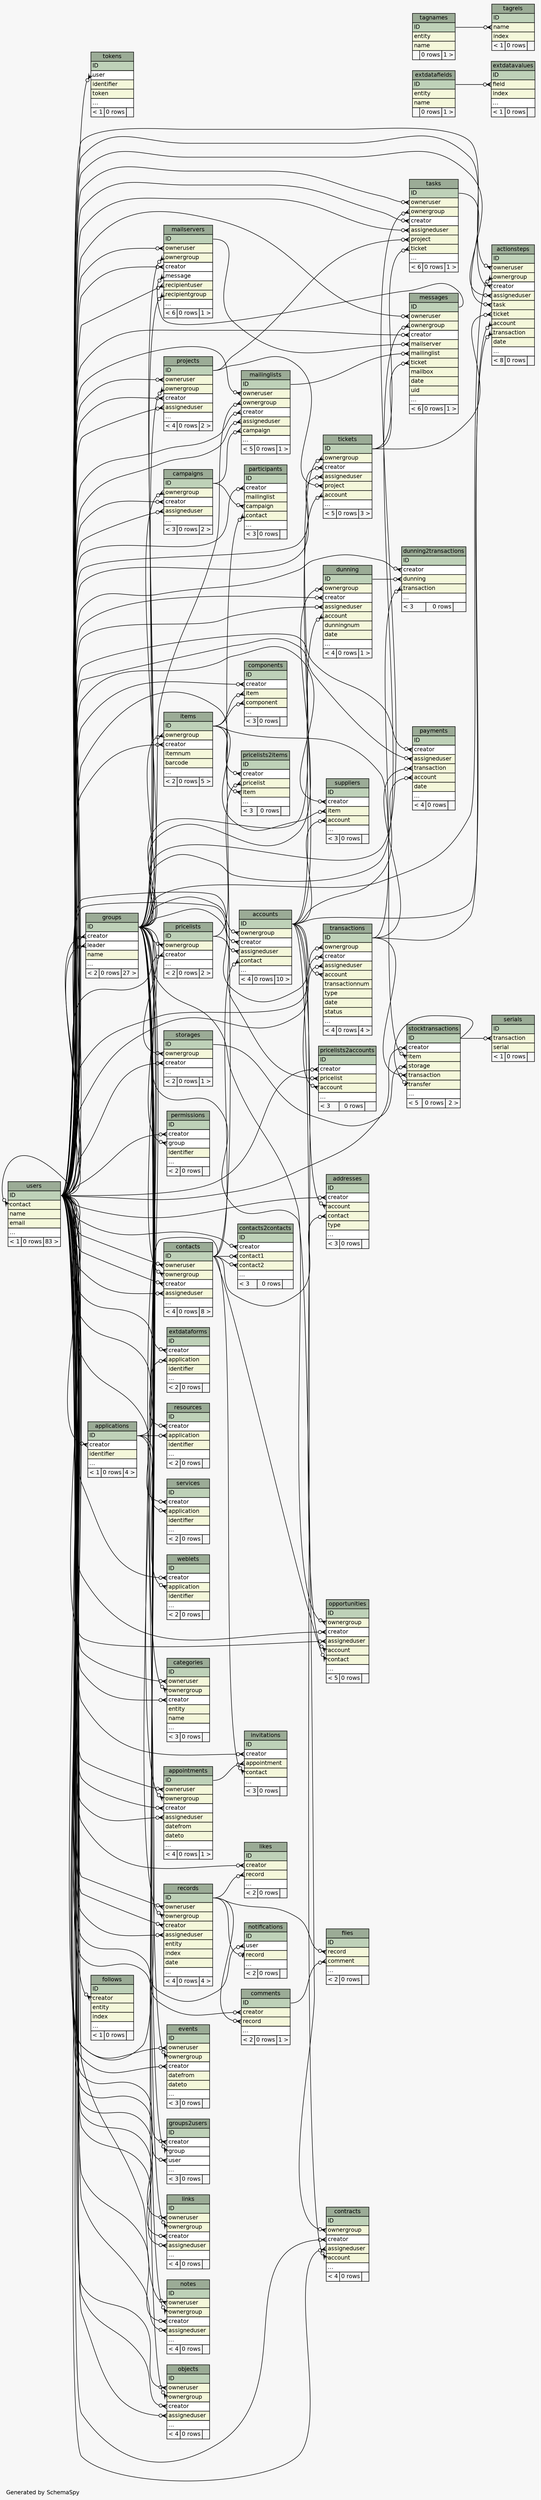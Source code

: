 // dot 2.38.0 on Windows 8.1 6.3
// SchemaSpy rev 590
digraph "compactRelationshipsDiagram" {
  graph [
    rankdir="RL"
    bgcolor="#f7f7f7"
    label="\nGenerated by SchemaSpy"
    labeljust="l"
    nodesep="0.18"
    ranksep="0.46"
    fontname="Helvetica"
    fontsize="11"
  ];
  node [
    fontname="Helvetica"
    fontsize="11"
    shape="plaintext"
  ];
  edge [
    arrowsize="0.8"
  ];
  "accounts" [
    label=<
    <TABLE BORDER="0" CELLBORDER="1" CELLSPACING="0" BGCOLOR="#ffffff">
      <TR><TD COLSPAN="3" BGCOLOR="#9bab96" ALIGN="CENTER">accounts</TD></TR>
      <TR><TD PORT="ID" COLSPAN="3" BGCOLOR="#bed1b8" ALIGN="LEFT">ID</TD></TR>
      <TR><TD PORT="ownergroup" COLSPAN="3" BGCOLOR="#f4f7da" ALIGN="LEFT">ownergroup</TD></TR>
      <TR><TD PORT="creator" COLSPAN="3" ALIGN="LEFT">creator</TD></TR>
      <TR><TD PORT="assigneduser" COLSPAN="3" BGCOLOR="#f4f7da" ALIGN="LEFT">assigneduser</TD></TR>
      <TR><TD PORT="contact" COLSPAN="3" BGCOLOR="#f4f7da" ALIGN="LEFT">contact</TD></TR>
      <TR><TD PORT="elipses" COLSPAN="3" ALIGN="LEFT">...</TD></TR>
      <TR><TD ALIGN="LEFT" BGCOLOR="#f7f7f7">&lt; 4</TD><TD ALIGN="RIGHT" BGCOLOR="#f7f7f7">0 rows</TD><TD ALIGN="RIGHT" BGCOLOR="#f7f7f7">10 &gt;</TD></TR>
    </TABLE>>
    URL="tables/accounts.html"
    tooltip="accounts"
  ];
  "actionsteps" [
    label=<
    <TABLE BORDER="0" CELLBORDER="1" CELLSPACING="0" BGCOLOR="#ffffff">
      <TR><TD COLSPAN="3" BGCOLOR="#9bab96" ALIGN="CENTER">actionsteps</TD></TR>
      <TR><TD PORT="ID" COLSPAN="3" BGCOLOR="#bed1b8" ALIGN="LEFT">ID</TD></TR>
      <TR><TD PORT="owneruser" COLSPAN="3" BGCOLOR="#f4f7da" ALIGN="LEFT">owneruser</TD></TR>
      <TR><TD PORT="ownergroup" COLSPAN="3" BGCOLOR="#f4f7da" ALIGN="LEFT">ownergroup</TD></TR>
      <TR><TD PORT="creator" COLSPAN="3" ALIGN="LEFT">creator</TD></TR>
      <TR><TD PORT="assigneduser" COLSPAN="3" BGCOLOR="#f4f7da" ALIGN="LEFT">assigneduser</TD></TR>
      <TR><TD PORT="task" COLSPAN="3" BGCOLOR="#f4f7da" ALIGN="LEFT">task</TD></TR>
      <TR><TD PORT="ticket" COLSPAN="3" BGCOLOR="#f4f7da" ALIGN="LEFT">ticket</TD></TR>
      <TR><TD PORT="account" COLSPAN="3" BGCOLOR="#f4f7da" ALIGN="LEFT">account</TD></TR>
      <TR><TD PORT="transaction" COLSPAN="3" BGCOLOR="#f4f7da" ALIGN="LEFT">transaction</TD></TR>
      <TR><TD PORT="date" COLSPAN="3" BGCOLOR="#f4f7da" ALIGN="LEFT">date</TD></TR>
      <TR><TD PORT="elipses" COLSPAN="3" ALIGN="LEFT">...</TD></TR>
      <TR><TD ALIGN="LEFT" BGCOLOR="#f7f7f7">&lt; 8</TD><TD ALIGN="RIGHT" BGCOLOR="#f7f7f7">0 rows</TD><TD ALIGN="RIGHT" BGCOLOR="#f7f7f7">  </TD></TR>
    </TABLE>>
    URL="tables/actionsteps.html"
    tooltip="actionsteps"
  ];
  "addresses" [
    label=<
    <TABLE BORDER="0" CELLBORDER="1" CELLSPACING="0" BGCOLOR="#ffffff">
      <TR><TD COLSPAN="3" BGCOLOR="#9bab96" ALIGN="CENTER">addresses</TD></TR>
      <TR><TD PORT="ID" COLSPAN="3" BGCOLOR="#bed1b8" ALIGN="LEFT">ID</TD></TR>
      <TR><TD PORT="creator" COLSPAN="3" ALIGN="LEFT">creator</TD></TR>
      <TR><TD PORT="account" COLSPAN="3" BGCOLOR="#f4f7da" ALIGN="LEFT">account</TD></TR>
      <TR><TD PORT="contact" COLSPAN="3" BGCOLOR="#f4f7da" ALIGN="LEFT">contact</TD></TR>
      <TR><TD PORT="type" COLSPAN="3" BGCOLOR="#f4f7da" ALIGN="LEFT">type</TD></TR>
      <TR><TD PORT="elipses" COLSPAN="3" ALIGN="LEFT">...</TD></TR>
      <TR><TD ALIGN="LEFT" BGCOLOR="#f7f7f7">&lt; 3</TD><TD ALIGN="RIGHT" BGCOLOR="#f7f7f7">0 rows</TD><TD ALIGN="RIGHT" BGCOLOR="#f7f7f7">  </TD></TR>
    </TABLE>>
    URL="tables/addresses.html"
    tooltip="addresses"
  ];
  "applications" [
    label=<
    <TABLE BORDER="0" CELLBORDER="1" CELLSPACING="0" BGCOLOR="#ffffff">
      <TR><TD COLSPAN="3" BGCOLOR="#9bab96" ALIGN="CENTER">applications</TD></TR>
      <TR><TD PORT="ID" COLSPAN="3" BGCOLOR="#bed1b8" ALIGN="LEFT">ID</TD></TR>
      <TR><TD PORT="creator" COLSPAN="3" ALIGN="LEFT">creator</TD></TR>
      <TR><TD PORT="identifier" COLSPAN="3" BGCOLOR="#f4f7da" ALIGN="LEFT">identifier</TD></TR>
      <TR><TD PORT="elipses" COLSPAN="3" ALIGN="LEFT">...</TD></TR>
      <TR><TD ALIGN="LEFT" BGCOLOR="#f7f7f7">&lt; 1</TD><TD ALIGN="RIGHT" BGCOLOR="#f7f7f7">0 rows</TD><TD ALIGN="RIGHT" BGCOLOR="#f7f7f7">4 &gt;</TD></TR>
    </TABLE>>
    URL="tables/applications.html"
    tooltip="applications"
  ];
  "appointments" [
    label=<
    <TABLE BORDER="0" CELLBORDER="1" CELLSPACING="0" BGCOLOR="#ffffff">
      <TR><TD COLSPAN="3" BGCOLOR="#9bab96" ALIGN="CENTER">appointments</TD></TR>
      <TR><TD PORT="ID" COLSPAN="3" BGCOLOR="#bed1b8" ALIGN="LEFT">ID</TD></TR>
      <TR><TD PORT="owneruser" COLSPAN="3" BGCOLOR="#f4f7da" ALIGN="LEFT">owneruser</TD></TR>
      <TR><TD PORT="ownergroup" COLSPAN="3" BGCOLOR="#f4f7da" ALIGN="LEFT">ownergroup</TD></TR>
      <TR><TD PORT="creator" COLSPAN="3" ALIGN="LEFT">creator</TD></TR>
      <TR><TD PORT="assigneduser" COLSPAN="3" BGCOLOR="#f4f7da" ALIGN="LEFT">assigneduser</TD></TR>
      <TR><TD PORT="datefrom" COLSPAN="3" BGCOLOR="#f4f7da" ALIGN="LEFT">datefrom</TD></TR>
      <TR><TD PORT="dateto" COLSPAN="3" BGCOLOR="#f4f7da" ALIGN="LEFT">dateto</TD></TR>
      <TR><TD PORT="elipses" COLSPAN="3" ALIGN="LEFT">...</TD></TR>
      <TR><TD ALIGN="LEFT" BGCOLOR="#f7f7f7">&lt; 4</TD><TD ALIGN="RIGHT" BGCOLOR="#f7f7f7">0 rows</TD><TD ALIGN="RIGHT" BGCOLOR="#f7f7f7">1 &gt;</TD></TR>
    </TABLE>>
    URL="tables/appointments.html"
    tooltip="appointments"
  ];
  "campaigns" [
    label=<
    <TABLE BORDER="0" CELLBORDER="1" CELLSPACING="0" BGCOLOR="#ffffff">
      <TR><TD COLSPAN="3" BGCOLOR="#9bab96" ALIGN="CENTER">campaigns</TD></TR>
      <TR><TD PORT="ID" COLSPAN="3" BGCOLOR="#bed1b8" ALIGN="LEFT">ID</TD></TR>
      <TR><TD PORT="ownergroup" COLSPAN="3" BGCOLOR="#f4f7da" ALIGN="LEFT">ownergroup</TD></TR>
      <TR><TD PORT="creator" COLSPAN="3" ALIGN="LEFT">creator</TD></TR>
      <TR><TD PORT="assigneduser" COLSPAN="3" BGCOLOR="#f4f7da" ALIGN="LEFT">assigneduser</TD></TR>
      <TR><TD PORT="elipses" COLSPAN="3" ALIGN="LEFT">...</TD></TR>
      <TR><TD ALIGN="LEFT" BGCOLOR="#f7f7f7">&lt; 3</TD><TD ALIGN="RIGHT" BGCOLOR="#f7f7f7">0 rows</TD><TD ALIGN="RIGHT" BGCOLOR="#f7f7f7">2 &gt;</TD></TR>
    </TABLE>>
    URL="tables/campaigns.html"
    tooltip="campaigns"
  ];
  "categories" [
    label=<
    <TABLE BORDER="0" CELLBORDER="1" CELLSPACING="0" BGCOLOR="#ffffff">
      <TR><TD COLSPAN="3" BGCOLOR="#9bab96" ALIGN="CENTER">categories</TD></TR>
      <TR><TD PORT="ID" COLSPAN="3" BGCOLOR="#bed1b8" ALIGN="LEFT">ID</TD></TR>
      <TR><TD PORT="owneruser" COLSPAN="3" BGCOLOR="#f4f7da" ALIGN="LEFT">owneruser</TD></TR>
      <TR><TD PORT="ownergroup" COLSPAN="3" BGCOLOR="#f4f7da" ALIGN="LEFT">ownergroup</TD></TR>
      <TR><TD PORT="creator" COLSPAN="3" ALIGN="LEFT">creator</TD></TR>
      <TR><TD PORT="entity" COLSPAN="3" BGCOLOR="#f4f7da" ALIGN="LEFT">entity</TD></TR>
      <TR><TD PORT="name" COLSPAN="3" BGCOLOR="#f4f7da" ALIGN="LEFT">name</TD></TR>
      <TR><TD PORT="elipses" COLSPAN="3" ALIGN="LEFT">...</TD></TR>
      <TR><TD ALIGN="LEFT" BGCOLOR="#f7f7f7">&lt; 3</TD><TD ALIGN="RIGHT" BGCOLOR="#f7f7f7">0 rows</TD><TD ALIGN="RIGHT" BGCOLOR="#f7f7f7">  </TD></TR>
    </TABLE>>
    URL="tables/categories.html"
    tooltip="categories"
  ];
  "comments" [
    label=<
    <TABLE BORDER="0" CELLBORDER="1" CELLSPACING="0" BGCOLOR="#ffffff">
      <TR><TD COLSPAN="3" BGCOLOR="#9bab96" ALIGN="CENTER">comments</TD></TR>
      <TR><TD PORT="ID" COLSPAN="3" BGCOLOR="#bed1b8" ALIGN="LEFT">ID</TD></TR>
      <TR><TD PORT="creator" COLSPAN="3" BGCOLOR="#f4f7da" ALIGN="LEFT">creator</TD></TR>
      <TR><TD PORT="record" COLSPAN="3" BGCOLOR="#f4f7da" ALIGN="LEFT">record</TD></TR>
      <TR><TD PORT="elipses" COLSPAN="3" ALIGN="LEFT">...</TD></TR>
      <TR><TD ALIGN="LEFT" BGCOLOR="#f7f7f7">&lt; 2</TD><TD ALIGN="RIGHT" BGCOLOR="#f7f7f7">0 rows</TD><TD ALIGN="RIGHT" BGCOLOR="#f7f7f7">1 &gt;</TD></TR>
    </TABLE>>
    URL="tables/comments.html"
    tooltip="comments"
  ];
  "components" [
    label=<
    <TABLE BORDER="0" CELLBORDER="1" CELLSPACING="0" BGCOLOR="#ffffff">
      <TR><TD COLSPAN="3" BGCOLOR="#9bab96" ALIGN="CENTER">components</TD></TR>
      <TR><TD PORT="ID" COLSPAN="3" BGCOLOR="#bed1b8" ALIGN="LEFT">ID</TD></TR>
      <TR><TD PORT="creator" COLSPAN="3" ALIGN="LEFT">creator</TD></TR>
      <TR><TD PORT="item" COLSPAN="3" BGCOLOR="#f4f7da" ALIGN="LEFT">item</TD></TR>
      <TR><TD PORT="component" COLSPAN="3" BGCOLOR="#f4f7da" ALIGN="LEFT">component</TD></TR>
      <TR><TD PORT="elipses" COLSPAN="3" ALIGN="LEFT">...</TD></TR>
      <TR><TD ALIGN="LEFT" BGCOLOR="#f7f7f7">&lt; 3</TD><TD ALIGN="RIGHT" BGCOLOR="#f7f7f7">0 rows</TD><TD ALIGN="RIGHT" BGCOLOR="#f7f7f7">  </TD></TR>
    </TABLE>>
    URL="tables/components.html"
    tooltip="components"
  ];
  "contacts" [
    label=<
    <TABLE BORDER="0" CELLBORDER="1" CELLSPACING="0" BGCOLOR="#ffffff">
      <TR><TD COLSPAN="3" BGCOLOR="#9bab96" ALIGN="CENTER">contacts</TD></TR>
      <TR><TD PORT="ID" COLSPAN="3" BGCOLOR="#bed1b8" ALIGN="LEFT">ID</TD></TR>
      <TR><TD PORT="owneruser" COLSPAN="3" BGCOLOR="#f4f7da" ALIGN="LEFT">owneruser</TD></TR>
      <TR><TD PORT="ownergroup" COLSPAN="3" BGCOLOR="#f4f7da" ALIGN="LEFT">ownergroup</TD></TR>
      <TR><TD PORT="creator" COLSPAN="3" ALIGN="LEFT">creator</TD></TR>
      <TR><TD PORT="assigneduser" COLSPAN="3" BGCOLOR="#f4f7da" ALIGN="LEFT">assigneduser</TD></TR>
      <TR><TD PORT="elipses" COLSPAN="3" ALIGN="LEFT">...</TD></TR>
      <TR><TD ALIGN="LEFT" BGCOLOR="#f7f7f7">&lt; 4</TD><TD ALIGN="RIGHT" BGCOLOR="#f7f7f7">0 rows</TD><TD ALIGN="RIGHT" BGCOLOR="#f7f7f7">8 &gt;</TD></TR>
    </TABLE>>
    URL="tables/contacts.html"
    tooltip="contacts"
  ];
  "contacts2contacts" [
    label=<
    <TABLE BORDER="0" CELLBORDER="1" CELLSPACING="0" BGCOLOR="#ffffff">
      <TR><TD COLSPAN="3" BGCOLOR="#9bab96" ALIGN="CENTER">contacts2contacts</TD></TR>
      <TR><TD PORT="ID" COLSPAN="3" BGCOLOR="#bed1b8" ALIGN="LEFT">ID</TD></TR>
      <TR><TD PORT="creator" COLSPAN="3" ALIGN="LEFT">creator</TD></TR>
      <TR><TD PORT="contact1" COLSPAN="3" BGCOLOR="#f4f7da" ALIGN="LEFT">contact1</TD></TR>
      <TR><TD PORT="contact2" COLSPAN="3" BGCOLOR="#f4f7da" ALIGN="LEFT">contact2</TD></TR>
      <TR><TD PORT="elipses" COLSPAN="3" ALIGN="LEFT">...</TD></TR>
      <TR><TD ALIGN="LEFT" BGCOLOR="#f7f7f7">&lt; 3</TD><TD ALIGN="RIGHT" BGCOLOR="#f7f7f7">0 rows</TD><TD ALIGN="RIGHT" BGCOLOR="#f7f7f7">  </TD></TR>
    </TABLE>>
    URL="tables/contacts2contacts.html"
    tooltip="contacts2contacts"
  ];
  "contracts" [
    label=<
    <TABLE BORDER="0" CELLBORDER="1" CELLSPACING="0" BGCOLOR="#ffffff">
      <TR><TD COLSPAN="3" BGCOLOR="#9bab96" ALIGN="CENTER">contracts</TD></TR>
      <TR><TD PORT="ID" COLSPAN="3" BGCOLOR="#bed1b8" ALIGN="LEFT">ID</TD></TR>
      <TR><TD PORT="ownergroup" COLSPAN="3" BGCOLOR="#f4f7da" ALIGN="LEFT">ownergroup</TD></TR>
      <TR><TD PORT="creator" COLSPAN="3" ALIGN="LEFT">creator</TD></TR>
      <TR><TD PORT="assigneduser" COLSPAN="3" BGCOLOR="#f4f7da" ALIGN="LEFT">assigneduser</TD></TR>
      <TR><TD PORT="account" COLSPAN="3" BGCOLOR="#f4f7da" ALIGN="LEFT">account</TD></TR>
      <TR><TD PORT="elipses" COLSPAN="3" ALIGN="LEFT">...</TD></TR>
      <TR><TD ALIGN="LEFT" BGCOLOR="#f7f7f7">&lt; 4</TD><TD ALIGN="RIGHT" BGCOLOR="#f7f7f7">0 rows</TD><TD ALIGN="RIGHT" BGCOLOR="#f7f7f7">  </TD></TR>
    </TABLE>>
    URL="tables/contracts.html"
    tooltip="contracts"
  ];
  "dunning" [
    label=<
    <TABLE BORDER="0" CELLBORDER="1" CELLSPACING="0" BGCOLOR="#ffffff">
      <TR><TD COLSPAN="3" BGCOLOR="#9bab96" ALIGN="CENTER">dunning</TD></TR>
      <TR><TD PORT="ID" COLSPAN="3" BGCOLOR="#bed1b8" ALIGN="LEFT">ID</TD></TR>
      <TR><TD PORT="ownergroup" COLSPAN="3" BGCOLOR="#f4f7da" ALIGN="LEFT">ownergroup</TD></TR>
      <TR><TD PORT="creator" COLSPAN="3" ALIGN="LEFT">creator</TD></TR>
      <TR><TD PORT="assigneduser" COLSPAN="3" BGCOLOR="#f4f7da" ALIGN="LEFT">assigneduser</TD></TR>
      <TR><TD PORT="account" COLSPAN="3" BGCOLOR="#f4f7da" ALIGN="LEFT">account</TD></TR>
      <TR><TD PORT="dunningnum" COLSPAN="3" BGCOLOR="#f4f7da" ALIGN="LEFT">dunningnum</TD></TR>
      <TR><TD PORT="date" COLSPAN="3" BGCOLOR="#f4f7da" ALIGN="LEFT">date</TD></TR>
      <TR><TD PORT="elipses" COLSPAN="3" ALIGN="LEFT">...</TD></TR>
      <TR><TD ALIGN="LEFT" BGCOLOR="#f7f7f7">&lt; 4</TD><TD ALIGN="RIGHT" BGCOLOR="#f7f7f7">0 rows</TD><TD ALIGN="RIGHT" BGCOLOR="#f7f7f7">1 &gt;</TD></TR>
    </TABLE>>
    URL="tables/dunning.html"
    tooltip="dunning"
  ];
  "dunning2transactions" [
    label=<
    <TABLE BORDER="0" CELLBORDER="1" CELLSPACING="0" BGCOLOR="#ffffff">
      <TR><TD COLSPAN="3" BGCOLOR="#9bab96" ALIGN="CENTER">dunning2transactions</TD></TR>
      <TR><TD PORT="ID" COLSPAN="3" BGCOLOR="#bed1b8" ALIGN="LEFT">ID</TD></TR>
      <TR><TD PORT="creator" COLSPAN="3" ALIGN="LEFT">creator</TD></TR>
      <TR><TD PORT="dunning" COLSPAN="3" BGCOLOR="#f4f7da" ALIGN="LEFT">dunning</TD></TR>
      <TR><TD PORT="transaction" COLSPAN="3" BGCOLOR="#f4f7da" ALIGN="LEFT">transaction</TD></TR>
      <TR><TD PORT="elipses" COLSPAN="3" ALIGN="LEFT">...</TD></TR>
      <TR><TD ALIGN="LEFT" BGCOLOR="#f7f7f7">&lt; 3</TD><TD ALIGN="RIGHT" BGCOLOR="#f7f7f7">0 rows</TD><TD ALIGN="RIGHT" BGCOLOR="#f7f7f7">  </TD></TR>
    </TABLE>>
    URL="tables/dunning2transactions.html"
    tooltip="dunning2transactions"
  ];
  "events" [
    label=<
    <TABLE BORDER="0" CELLBORDER="1" CELLSPACING="0" BGCOLOR="#ffffff">
      <TR><TD COLSPAN="3" BGCOLOR="#9bab96" ALIGN="CENTER">events</TD></TR>
      <TR><TD PORT="ID" COLSPAN="3" BGCOLOR="#bed1b8" ALIGN="LEFT">ID</TD></TR>
      <TR><TD PORT="owneruser" COLSPAN="3" BGCOLOR="#f4f7da" ALIGN="LEFT">owneruser</TD></TR>
      <TR><TD PORT="ownergroup" COLSPAN="3" BGCOLOR="#f4f7da" ALIGN="LEFT">ownergroup</TD></TR>
      <TR><TD PORT="creator" COLSPAN="3" ALIGN="LEFT">creator</TD></TR>
      <TR><TD PORT="datefrom" COLSPAN="3" BGCOLOR="#f4f7da" ALIGN="LEFT">datefrom</TD></TR>
      <TR><TD PORT="dateto" COLSPAN="3" BGCOLOR="#f4f7da" ALIGN="LEFT">dateto</TD></TR>
      <TR><TD PORT="elipses" COLSPAN="3" ALIGN="LEFT">...</TD></TR>
      <TR><TD ALIGN="LEFT" BGCOLOR="#f7f7f7">&lt; 3</TD><TD ALIGN="RIGHT" BGCOLOR="#f7f7f7">0 rows</TD><TD ALIGN="RIGHT" BGCOLOR="#f7f7f7">  </TD></TR>
    </TABLE>>
    URL="tables/events.html"
    tooltip="events"
  ];
  "extdatafields" [
    label=<
    <TABLE BORDER="0" CELLBORDER="1" CELLSPACING="0" BGCOLOR="#ffffff">
      <TR><TD COLSPAN="3" BGCOLOR="#9bab96" ALIGN="CENTER">extdatafields</TD></TR>
      <TR><TD PORT="ID" COLSPAN="3" BGCOLOR="#bed1b8" ALIGN="LEFT">ID</TD></TR>
      <TR><TD PORT="entity" COLSPAN="3" BGCOLOR="#f4f7da" ALIGN="LEFT">entity</TD></TR>
      <TR><TD PORT="name" COLSPAN="3" BGCOLOR="#f4f7da" ALIGN="LEFT">name</TD></TR>
      <TR><TD ALIGN="LEFT" BGCOLOR="#f7f7f7">  </TD><TD ALIGN="RIGHT" BGCOLOR="#f7f7f7">0 rows</TD><TD ALIGN="RIGHT" BGCOLOR="#f7f7f7">1 &gt;</TD></TR>
    </TABLE>>
    URL="tables/extdatafields.html"
    tooltip="extdatafields"
  ];
  "extdataforms" [
    label=<
    <TABLE BORDER="0" CELLBORDER="1" CELLSPACING="0" BGCOLOR="#ffffff">
      <TR><TD COLSPAN="3" BGCOLOR="#9bab96" ALIGN="CENTER">extdataforms</TD></TR>
      <TR><TD PORT="ID" COLSPAN="3" BGCOLOR="#bed1b8" ALIGN="LEFT">ID</TD></TR>
      <TR><TD PORT="creator" COLSPAN="3" ALIGN="LEFT">creator</TD></TR>
      <TR><TD PORT="application" COLSPAN="3" BGCOLOR="#f4f7da" ALIGN="LEFT">application</TD></TR>
      <TR><TD PORT="identifier" COLSPAN="3" BGCOLOR="#f4f7da" ALIGN="LEFT">identifier</TD></TR>
      <TR><TD PORT="elipses" COLSPAN="3" ALIGN="LEFT">...</TD></TR>
      <TR><TD ALIGN="LEFT" BGCOLOR="#f7f7f7">&lt; 2</TD><TD ALIGN="RIGHT" BGCOLOR="#f7f7f7">0 rows</TD><TD ALIGN="RIGHT" BGCOLOR="#f7f7f7">  </TD></TR>
    </TABLE>>
    URL="tables/extdataforms.html"
    tooltip="extdataforms"
  ];
  "extdatavalues" [
    label=<
    <TABLE BORDER="0" CELLBORDER="1" CELLSPACING="0" BGCOLOR="#ffffff">
      <TR><TD COLSPAN="3" BGCOLOR="#9bab96" ALIGN="CENTER">extdatavalues</TD></TR>
      <TR><TD PORT="ID" COLSPAN="3" BGCOLOR="#bed1b8" ALIGN="LEFT">ID</TD></TR>
      <TR><TD PORT="field" COLSPAN="3" BGCOLOR="#f4f7da" ALIGN="LEFT">field</TD></TR>
      <TR><TD PORT="index" COLSPAN="3" BGCOLOR="#f4f7da" ALIGN="LEFT">index</TD></TR>
      <TR><TD PORT="elipses" COLSPAN="3" ALIGN="LEFT">...</TD></TR>
      <TR><TD ALIGN="LEFT" BGCOLOR="#f7f7f7">&lt; 1</TD><TD ALIGN="RIGHT" BGCOLOR="#f7f7f7">0 rows</TD><TD ALIGN="RIGHT" BGCOLOR="#f7f7f7">  </TD></TR>
    </TABLE>>
    URL="tables/extdatavalues.html"
    tooltip="extdatavalues"
  ];
  "files" [
    label=<
    <TABLE BORDER="0" CELLBORDER="1" CELLSPACING="0" BGCOLOR="#ffffff">
      <TR><TD COLSPAN="3" BGCOLOR="#9bab96" ALIGN="CENTER">files</TD></TR>
      <TR><TD PORT="ID" COLSPAN="3" BGCOLOR="#bed1b8" ALIGN="LEFT">ID</TD></TR>
      <TR><TD PORT="record" COLSPAN="3" BGCOLOR="#f4f7da" ALIGN="LEFT">record</TD></TR>
      <TR><TD PORT="comment" COLSPAN="3" BGCOLOR="#f4f7da" ALIGN="LEFT">comment</TD></TR>
      <TR><TD PORT="elipses" COLSPAN="3" ALIGN="LEFT">...</TD></TR>
      <TR><TD ALIGN="LEFT" BGCOLOR="#f7f7f7">&lt; 2</TD><TD ALIGN="RIGHT" BGCOLOR="#f7f7f7">0 rows</TD><TD ALIGN="RIGHT" BGCOLOR="#f7f7f7">  </TD></TR>
    </TABLE>>
    URL="tables/files.html"
    tooltip="files"
  ];
  "follows" [
    label=<
    <TABLE BORDER="0" CELLBORDER="1" CELLSPACING="0" BGCOLOR="#ffffff">
      <TR><TD COLSPAN="3" BGCOLOR="#9bab96" ALIGN="CENTER">follows</TD></TR>
      <TR><TD PORT="ID" COLSPAN="3" BGCOLOR="#bed1b8" ALIGN="LEFT">ID</TD></TR>
      <TR><TD PORT="creator" COLSPAN="3" BGCOLOR="#f4f7da" ALIGN="LEFT">creator</TD></TR>
      <TR><TD PORT="entity" COLSPAN="3" BGCOLOR="#f4f7da" ALIGN="LEFT">entity</TD></TR>
      <TR><TD PORT="index" COLSPAN="3" BGCOLOR="#f4f7da" ALIGN="LEFT">index</TD></TR>
      <TR><TD PORT="elipses" COLSPAN="3" ALIGN="LEFT">...</TD></TR>
      <TR><TD ALIGN="LEFT" BGCOLOR="#f7f7f7">&lt; 1</TD><TD ALIGN="RIGHT" BGCOLOR="#f7f7f7">0 rows</TD><TD ALIGN="RIGHT" BGCOLOR="#f7f7f7">  </TD></TR>
    </TABLE>>
    URL="tables/follows.html"
    tooltip="follows"
  ];
  "groups" [
    label=<
    <TABLE BORDER="0" CELLBORDER="1" CELLSPACING="0" BGCOLOR="#ffffff">
      <TR><TD COLSPAN="3" BGCOLOR="#9bab96" ALIGN="CENTER">groups</TD></TR>
      <TR><TD PORT="ID" COLSPAN="3" BGCOLOR="#bed1b8" ALIGN="LEFT">ID</TD></TR>
      <TR><TD PORT="creator" COLSPAN="3" ALIGN="LEFT">creator</TD></TR>
      <TR><TD PORT="leader" COLSPAN="3" ALIGN="LEFT">leader</TD></TR>
      <TR><TD PORT="name" COLSPAN="3" BGCOLOR="#f4f7da" ALIGN="LEFT">name</TD></TR>
      <TR><TD PORT="elipses" COLSPAN="3" ALIGN="LEFT">...</TD></TR>
      <TR><TD ALIGN="LEFT" BGCOLOR="#f7f7f7">&lt; 2</TD><TD ALIGN="RIGHT" BGCOLOR="#f7f7f7">0 rows</TD><TD ALIGN="RIGHT" BGCOLOR="#f7f7f7">27 &gt;</TD></TR>
    </TABLE>>
    URL="tables/groups.html"
    tooltip="groups"
  ];
  "groups2users" [
    label=<
    <TABLE BORDER="0" CELLBORDER="1" CELLSPACING="0" BGCOLOR="#ffffff">
      <TR><TD COLSPAN="3" BGCOLOR="#9bab96" ALIGN="CENTER">groups2users</TD></TR>
      <TR><TD PORT="ID" COLSPAN="3" BGCOLOR="#bed1b8" ALIGN="LEFT">ID</TD></TR>
      <TR><TD PORT="creator" COLSPAN="3" ALIGN="LEFT">creator</TD></TR>
      <TR><TD PORT="group" COLSPAN="3" ALIGN="LEFT">group</TD></TR>
      <TR><TD PORT="user" COLSPAN="3" ALIGN="LEFT">user</TD></TR>
      <TR><TD PORT="elipses" COLSPAN="3" ALIGN="LEFT">...</TD></TR>
      <TR><TD ALIGN="LEFT" BGCOLOR="#f7f7f7">&lt; 3</TD><TD ALIGN="RIGHT" BGCOLOR="#f7f7f7">0 rows</TD><TD ALIGN="RIGHT" BGCOLOR="#f7f7f7">  </TD></TR>
    </TABLE>>
    URL="tables/groups2users.html"
    tooltip="groups2users"
  ];
  "invitations" [
    label=<
    <TABLE BORDER="0" CELLBORDER="1" CELLSPACING="0" BGCOLOR="#ffffff">
      <TR><TD COLSPAN="3" BGCOLOR="#9bab96" ALIGN="CENTER">invitations</TD></TR>
      <TR><TD PORT="ID" COLSPAN="3" BGCOLOR="#bed1b8" ALIGN="LEFT">ID</TD></TR>
      <TR><TD PORT="creator" COLSPAN="3" ALIGN="LEFT">creator</TD></TR>
      <TR><TD PORT="appointment" COLSPAN="3" BGCOLOR="#f4f7da" ALIGN="LEFT">appointment</TD></TR>
      <TR><TD PORT="contact" COLSPAN="3" BGCOLOR="#f4f7da" ALIGN="LEFT">contact</TD></TR>
      <TR><TD PORT="elipses" COLSPAN="3" ALIGN="LEFT">...</TD></TR>
      <TR><TD ALIGN="LEFT" BGCOLOR="#f7f7f7">&lt; 3</TD><TD ALIGN="RIGHT" BGCOLOR="#f7f7f7">0 rows</TD><TD ALIGN="RIGHT" BGCOLOR="#f7f7f7">  </TD></TR>
    </TABLE>>
    URL="tables/invitations.html"
    tooltip="invitations"
  ];
  "items" [
    label=<
    <TABLE BORDER="0" CELLBORDER="1" CELLSPACING="0" BGCOLOR="#ffffff">
      <TR><TD COLSPAN="3" BGCOLOR="#9bab96" ALIGN="CENTER">items</TD></TR>
      <TR><TD PORT="ID" COLSPAN="3" BGCOLOR="#bed1b8" ALIGN="LEFT">ID</TD></TR>
      <TR><TD PORT="ownergroup" COLSPAN="3" BGCOLOR="#f4f7da" ALIGN="LEFT">ownergroup</TD></TR>
      <TR><TD PORT="creator" COLSPAN="3" ALIGN="LEFT">creator</TD></TR>
      <TR><TD PORT="itemnum" COLSPAN="3" BGCOLOR="#f4f7da" ALIGN="LEFT">itemnum</TD></TR>
      <TR><TD PORT="barcode" COLSPAN="3" BGCOLOR="#f4f7da" ALIGN="LEFT">barcode</TD></TR>
      <TR><TD PORT="elipses" COLSPAN="3" ALIGN="LEFT">...</TD></TR>
      <TR><TD ALIGN="LEFT" BGCOLOR="#f7f7f7">&lt; 2</TD><TD ALIGN="RIGHT" BGCOLOR="#f7f7f7">0 rows</TD><TD ALIGN="RIGHT" BGCOLOR="#f7f7f7">5 &gt;</TD></TR>
    </TABLE>>
    URL="tables/items.html"
    tooltip="items"
  ];
  "likes" [
    label=<
    <TABLE BORDER="0" CELLBORDER="1" CELLSPACING="0" BGCOLOR="#ffffff">
      <TR><TD COLSPAN="3" BGCOLOR="#9bab96" ALIGN="CENTER">likes</TD></TR>
      <TR><TD PORT="ID" COLSPAN="3" BGCOLOR="#bed1b8" ALIGN="LEFT">ID</TD></TR>
      <TR><TD PORT="creator" COLSPAN="3" BGCOLOR="#f4f7da" ALIGN="LEFT">creator</TD></TR>
      <TR><TD PORT="record" COLSPAN="3" BGCOLOR="#f4f7da" ALIGN="LEFT">record</TD></TR>
      <TR><TD PORT="elipses" COLSPAN="3" ALIGN="LEFT">...</TD></TR>
      <TR><TD ALIGN="LEFT" BGCOLOR="#f7f7f7">&lt; 2</TD><TD ALIGN="RIGHT" BGCOLOR="#f7f7f7">0 rows</TD><TD ALIGN="RIGHT" BGCOLOR="#f7f7f7">  </TD></TR>
    </TABLE>>
    URL="tables/likes.html"
    tooltip="likes"
  ];
  "links" [
    label=<
    <TABLE BORDER="0" CELLBORDER="1" CELLSPACING="0" BGCOLOR="#ffffff">
      <TR><TD COLSPAN="3" BGCOLOR="#9bab96" ALIGN="CENTER">links</TD></TR>
      <TR><TD PORT="ID" COLSPAN="3" BGCOLOR="#bed1b8" ALIGN="LEFT">ID</TD></TR>
      <TR><TD PORT="owneruser" COLSPAN="3" BGCOLOR="#f4f7da" ALIGN="LEFT">owneruser</TD></TR>
      <TR><TD PORT="ownergroup" COLSPAN="3" BGCOLOR="#f4f7da" ALIGN="LEFT">ownergroup</TD></TR>
      <TR><TD PORT="creator" COLSPAN="3" ALIGN="LEFT">creator</TD></TR>
      <TR><TD PORT="assigneduser" COLSPAN="3" BGCOLOR="#f4f7da" ALIGN="LEFT">assigneduser</TD></TR>
      <TR><TD PORT="elipses" COLSPAN="3" ALIGN="LEFT">...</TD></TR>
      <TR><TD ALIGN="LEFT" BGCOLOR="#f7f7f7">&lt; 4</TD><TD ALIGN="RIGHT" BGCOLOR="#f7f7f7">0 rows</TD><TD ALIGN="RIGHT" BGCOLOR="#f7f7f7">  </TD></TR>
    </TABLE>>
    URL="tables/links.html"
    tooltip="links"
  ];
  "mailinglists" [
    label=<
    <TABLE BORDER="0" CELLBORDER="1" CELLSPACING="0" BGCOLOR="#ffffff">
      <TR><TD COLSPAN="3" BGCOLOR="#9bab96" ALIGN="CENTER">mailinglists</TD></TR>
      <TR><TD PORT="ID" COLSPAN="3" BGCOLOR="#bed1b8" ALIGN="LEFT">ID</TD></TR>
      <TR><TD PORT="owneruser" COLSPAN="3" BGCOLOR="#f4f7da" ALIGN="LEFT">owneruser</TD></TR>
      <TR><TD PORT="ownergroup" COLSPAN="3" BGCOLOR="#f4f7da" ALIGN="LEFT">ownergroup</TD></TR>
      <TR><TD PORT="creator" COLSPAN="3" ALIGN="LEFT">creator</TD></TR>
      <TR><TD PORT="assigneduser" COLSPAN="3" BGCOLOR="#f4f7da" ALIGN="LEFT">assigneduser</TD></TR>
      <TR><TD PORT="campaign" COLSPAN="3" BGCOLOR="#f4f7da" ALIGN="LEFT">campaign</TD></TR>
      <TR><TD PORT="elipses" COLSPAN="3" ALIGN="LEFT">...</TD></TR>
      <TR><TD ALIGN="LEFT" BGCOLOR="#f7f7f7">&lt; 5</TD><TD ALIGN="RIGHT" BGCOLOR="#f7f7f7">0 rows</TD><TD ALIGN="RIGHT" BGCOLOR="#f7f7f7">1 &gt;</TD></TR>
    </TABLE>>
    URL="tables/mailinglists.html"
    tooltip="mailinglists"
  ];
  "mailservers" [
    label=<
    <TABLE BORDER="0" CELLBORDER="1" CELLSPACING="0" BGCOLOR="#ffffff">
      <TR><TD COLSPAN="3" BGCOLOR="#9bab96" ALIGN="CENTER">mailservers</TD></TR>
      <TR><TD PORT="ID" COLSPAN="3" BGCOLOR="#bed1b8" ALIGN="LEFT">ID</TD></TR>
      <TR><TD PORT="owneruser" COLSPAN="3" BGCOLOR="#f4f7da" ALIGN="LEFT">owneruser</TD></TR>
      <TR><TD PORT="ownergroup" COLSPAN="3" BGCOLOR="#f4f7da" ALIGN="LEFT">ownergroup</TD></TR>
      <TR><TD PORT="creator" COLSPAN="3" ALIGN="LEFT">creator</TD></TR>
      <TR><TD PORT="message" COLSPAN="3" ALIGN="LEFT">message</TD></TR>
      <TR><TD PORT="recipientuser" COLSPAN="3" BGCOLOR="#f4f7da" ALIGN="LEFT">recipientuser</TD></TR>
      <TR><TD PORT="recipientgroup" COLSPAN="3" BGCOLOR="#f4f7da" ALIGN="LEFT">recipientgroup</TD></TR>
      <TR><TD PORT="elipses" COLSPAN="3" ALIGN="LEFT">...</TD></TR>
      <TR><TD ALIGN="LEFT" BGCOLOR="#f7f7f7">&lt; 6</TD><TD ALIGN="RIGHT" BGCOLOR="#f7f7f7">0 rows</TD><TD ALIGN="RIGHT" BGCOLOR="#f7f7f7">1 &gt;</TD></TR>
    </TABLE>>
    URL="tables/mailservers.html"
    tooltip="mailservers"
  ];
  "messages" [
    label=<
    <TABLE BORDER="0" CELLBORDER="1" CELLSPACING="0" BGCOLOR="#ffffff">
      <TR><TD COLSPAN="3" BGCOLOR="#9bab96" ALIGN="CENTER">messages</TD></TR>
      <TR><TD PORT="ID" COLSPAN="3" BGCOLOR="#bed1b8" ALIGN="LEFT">ID</TD></TR>
      <TR><TD PORT="owneruser" COLSPAN="3" BGCOLOR="#f4f7da" ALIGN="LEFT">owneruser</TD></TR>
      <TR><TD PORT="ownergroup" COLSPAN="3" BGCOLOR="#f4f7da" ALIGN="LEFT">ownergroup</TD></TR>
      <TR><TD PORT="creator" COLSPAN="3" ALIGN="LEFT">creator</TD></TR>
      <TR><TD PORT="mailserver" COLSPAN="3" BGCOLOR="#f4f7da" ALIGN="LEFT">mailserver</TD></TR>
      <TR><TD PORT="mailinglist" COLSPAN="3" BGCOLOR="#f4f7da" ALIGN="LEFT">mailinglist</TD></TR>
      <TR><TD PORT="ticket" COLSPAN="3" BGCOLOR="#f4f7da" ALIGN="LEFT">ticket</TD></TR>
      <TR><TD PORT="mailbox" COLSPAN="3" BGCOLOR="#f4f7da" ALIGN="LEFT">mailbox</TD></TR>
      <TR><TD PORT="date" COLSPAN="3" BGCOLOR="#f4f7da" ALIGN="LEFT">date</TD></TR>
      <TR><TD PORT="uid" COLSPAN="3" BGCOLOR="#f4f7da" ALIGN="LEFT">uid</TD></TR>
      <TR><TD PORT="elipses" COLSPAN="3" ALIGN="LEFT">...</TD></TR>
      <TR><TD ALIGN="LEFT" BGCOLOR="#f7f7f7">&lt; 6</TD><TD ALIGN="RIGHT" BGCOLOR="#f7f7f7">0 rows</TD><TD ALIGN="RIGHT" BGCOLOR="#f7f7f7">1 &gt;</TD></TR>
    </TABLE>>
    URL="tables/messages.html"
    tooltip="messages"
  ];
  "notes" [
    label=<
    <TABLE BORDER="0" CELLBORDER="1" CELLSPACING="0" BGCOLOR="#ffffff">
      <TR><TD COLSPAN="3" BGCOLOR="#9bab96" ALIGN="CENTER">notes</TD></TR>
      <TR><TD PORT="ID" COLSPAN="3" BGCOLOR="#bed1b8" ALIGN="LEFT">ID</TD></TR>
      <TR><TD PORT="owneruser" COLSPAN="3" BGCOLOR="#f4f7da" ALIGN="LEFT">owneruser</TD></TR>
      <TR><TD PORT="ownergroup" COLSPAN="3" BGCOLOR="#f4f7da" ALIGN="LEFT">ownergroup</TD></TR>
      <TR><TD PORT="creator" COLSPAN="3" ALIGN="LEFT">creator</TD></TR>
      <TR><TD PORT="assigneduser" COLSPAN="3" BGCOLOR="#f4f7da" ALIGN="LEFT">assigneduser</TD></TR>
      <TR><TD PORT="elipses" COLSPAN="3" ALIGN="LEFT">...</TD></TR>
      <TR><TD ALIGN="LEFT" BGCOLOR="#f7f7f7">&lt; 4</TD><TD ALIGN="RIGHT" BGCOLOR="#f7f7f7">0 rows</TD><TD ALIGN="RIGHT" BGCOLOR="#f7f7f7">  </TD></TR>
    </TABLE>>
    URL="tables/notes.html"
    tooltip="notes"
  ];
  "notifications" [
    label=<
    <TABLE BORDER="0" CELLBORDER="1" CELLSPACING="0" BGCOLOR="#ffffff">
      <TR><TD COLSPAN="3" BGCOLOR="#9bab96" ALIGN="CENTER">notifications</TD></TR>
      <TR><TD PORT="ID" COLSPAN="3" BGCOLOR="#bed1b8" ALIGN="LEFT">ID</TD></TR>
      <TR><TD PORT="user" COLSPAN="3" ALIGN="LEFT">user</TD></TR>
      <TR><TD PORT="record" COLSPAN="3" BGCOLOR="#f4f7da" ALIGN="LEFT">record</TD></TR>
      <TR><TD PORT="elipses" COLSPAN="3" ALIGN="LEFT">...</TD></TR>
      <TR><TD ALIGN="LEFT" BGCOLOR="#f7f7f7">&lt; 2</TD><TD ALIGN="RIGHT" BGCOLOR="#f7f7f7">0 rows</TD><TD ALIGN="RIGHT" BGCOLOR="#f7f7f7">  </TD></TR>
    </TABLE>>
    URL="tables/notifications.html"
    tooltip="notifications"
  ];
  "objects" [
    label=<
    <TABLE BORDER="0" CELLBORDER="1" CELLSPACING="0" BGCOLOR="#ffffff">
      <TR><TD COLSPAN="3" BGCOLOR="#9bab96" ALIGN="CENTER">objects</TD></TR>
      <TR><TD PORT="ID" COLSPAN="3" BGCOLOR="#bed1b8" ALIGN="LEFT">ID</TD></TR>
      <TR><TD PORT="owneruser" COLSPAN="3" BGCOLOR="#f4f7da" ALIGN="LEFT">owneruser</TD></TR>
      <TR><TD PORT="ownergroup" COLSPAN="3" BGCOLOR="#f4f7da" ALIGN="LEFT">ownergroup</TD></TR>
      <TR><TD PORT="creator" COLSPAN="3" ALIGN="LEFT">creator</TD></TR>
      <TR><TD PORT="assigneduser" COLSPAN="3" BGCOLOR="#f4f7da" ALIGN="LEFT">assigneduser</TD></TR>
      <TR><TD PORT="elipses" COLSPAN="3" ALIGN="LEFT">...</TD></TR>
      <TR><TD ALIGN="LEFT" BGCOLOR="#f7f7f7">&lt; 4</TD><TD ALIGN="RIGHT" BGCOLOR="#f7f7f7">0 rows</TD><TD ALIGN="RIGHT" BGCOLOR="#f7f7f7">  </TD></TR>
    </TABLE>>
    URL="tables/objects.html"
    tooltip="objects"
  ];
  "opportunities" [
    label=<
    <TABLE BORDER="0" CELLBORDER="1" CELLSPACING="0" BGCOLOR="#ffffff">
      <TR><TD COLSPAN="3" BGCOLOR="#9bab96" ALIGN="CENTER">opportunities</TD></TR>
      <TR><TD PORT="ID" COLSPAN="3" BGCOLOR="#bed1b8" ALIGN="LEFT">ID</TD></TR>
      <TR><TD PORT="ownergroup" COLSPAN="3" BGCOLOR="#f4f7da" ALIGN="LEFT">ownergroup</TD></TR>
      <TR><TD PORT="creator" COLSPAN="3" ALIGN="LEFT">creator</TD></TR>
      <TR><TD PORT="assigneduser" COLSPAN="3" BGCOLOR="#f4f7da" ALIGN="LEFT">assigneduser</TD></TR>
      <TR><TD PORT="account" COLSPAN="3" BGCOLOR="#f4f7da" ALIGN="LEFT">account</TD></TR>
      <TR><TD PORT="contact" COLSPAN="3" BGCOLOR="#f4f7da" ALIGN="LEFT">contact</TD></TR>
      <TR><TD PORT="elipses" COLSPAN="3" ALIGN="LEFT">...</TD></TR>
      <TR><TD ALIGN="LEFT" BGCOLOR="#f7f7f7">&lt; 5</TD><TD ALIGN="RIGHT" BGCOLOR="#f7f7f7">0 rows</TD><TD ALIGN="RIGHT" BGCOLOR="#f7f7f7">  </TD></TR>
    </TABLE>>
    URL="tables/opportunities.html"
    tooltip="opportunities"
  ];
  "participants" [
    label=<
    <TABLE BORDER="0" CELLBORDER="1" CELLSPACING="0" BGCOLOR="#ffffff">
      <TR><TD COLSPAN="3" BGCOLOR="#9bab96" ALIGN="CENTER">participants</TD></TR>
      <TR><TD PORT="ID" COLSPAN="3" BGCOLOR="#bed1b8" ALIGN="LEFT">ID</TD></TR>
      <TR><TD PORT="creator" COLSPAN="3" ALIGN="LEFT">creator</TD></TR>
      <TR><TD PORT="mailinglist" COLSPAN="3" BGCOLOR="#f4f7da" ALIGN="LEFT">mailinglist</TD></TR>
      <TR><TD PORT="campaign" COLSPAN="3" BGCOLOR="#f4f7da" ALIGN="LEFT">campaign</TD></TR>
      <TR><TD PORT="contact" COLSPAN="3" BGCOLOR="#f4f7da" ALIGN="LEFT">contact</TD></TR>
      <TR><TD PORT="elipses" COLSPAN="3" ALIGN="LEFT">...</TD></TR>
      <TR><TD ALIGN="LEFT" BGCOLOR="#f7f7f7">&lt; 3</TD><TD ALIGN="RIGHT" BGCOLOR="#f7f7f7">0 rows</TD><TD ALIGN="RIGHT" BGCOLOR="#f7f7f7">  </TD></TR>
    </TABLE>>
    URL="tables/participants.html"
    tooltip="participants"
  ];
  "payments" [
    label=<
    <TABLE BORDER="0" CELLBORDER="1" CELLSPACING="0" BGCOLOR="#ffffff">
      <TR><TD COLSPAN="3" BGCOLOR="#9bab96" ALIGN="CENTER">payments</TD></TR>
      <TR><TD PORT="ID" COLSPAN="3" BGCOLOR="#bed1b8" ALIGN="LEFT">ID</TD></TR>
      <TR><TD PORT="creator" COLSPAN="3" ALIGN="LEFT">creator</TD></TR>
      <TR><TD PORT="assigneduser" COLSPAN="3" BGCOLOR="#f4f7da" ALIGN="LEFT">assigneduser</TD></TR>
      <TR><TD PORT="transaction" COLSPAN="3" BGCOLOR="#f4f7da" ALIGN="LEFT">transaction</TD></TR>
      <TR><TD PORT="account" COLSPAN="3" BGCOLOR="#f4f7da" ALIGN="LEFT">account</TD></TR>
      <TR><TD PORT="date" COLSPAN="3" BGCOLOR="#f4f7da" ALIGN="LEFT">date</TD></TR>
      <TR><TD PORT="elipses" COLSPAN="3" ALIGN="LEFT">...</TD></TR>
      <TR><TD ALIGN="LEFT" BGCOLOR="#f7f7f7">&lt; 4</TD><TD ALIGN="RIGHT" BGCOLOR="#f7f7f7">0 rows</TD><TD ALIGN="RIGHT" BGCOLOR="#f7f7f7">  </TD></TR>
    </TABLE>>
    URL="tables/payments.html"
    tooltip="payments"
  ];
  "permissions" [
    label=<
    <TABLE BORDER="0" CELLBORDER="1" CELLSPACING="0" BGCOLOR="#ffffff">
      <TR><TD COLSPAN="3" BGCOLOR="#9bab96" ALIGN="CENTER">permissions</TD></TR>
      <TR><TD PORT="ID" COLSPAN="3" BGCOLOR="#bed1b8" ALIGN="LEFT">ID</TD></TR>
      <TR><TD PORT="creator" COLSPAN="3" ALIGN="LEFT">creator</TD></TR>
      <TR><TD PORT="group" COLSPAN="3" ALIGN="LEFT">group</TD></TR>
      <TR><TD PORT="identifier" COLSPAN="3" BGCOLOR="#f4f7da" ALIGN="LEFT">identifier</TD></TR>
      <TR><TD PORT="elipses" COLSPAN="3" ALIGN="LEFT">...</TD></TR>
      <TR><TD ALIGN="LEFT" BGCOLOR="#f7f7f7">&lt; 2</TD><TD ALIGN="RIGHT" BGCOLOR="#f7f7f7">0 rows</TD><TD ALIGN="RIGHT" BGCOLOR="#f7f7f7">  </TD></TR>
    </TABLE>>
    URL="tables/permissions.html"
    tooltip="permissions"
  ];
  "pricelists" [
    label=<
    <TABLE BORDER="0" CELLBORDER="1" CELLSPACING="0" BGCOLOR="#ffffff">
      <TR><TD COLSPAN="3" BGCOLOR="#9bab96" ALIGN="CENTER">pricelists</TD></TR>
      <TR><TD PORT="ID" COLSPAN="3" BGCOLOR="#bed1b8" ALIGN="LEFT">ID</TD></TR>
      <TR><TD PORT="ownergroup" COLSPAN="3" BGCOLOR="#f4f7da" ALIGN="LEFT">ownergroup</TD></TR>
      <TR><TD PORT="creator" COLSPAN="3" ALIGN="LEFT">creator</TD></TR>
      <TR><TD PORT="elipses" COLSPAN="3" ALIGN="LEFT">...</TD></TR>
      <TR><TD ALIGN="LEFT" BGCOLOR="#f7f7f7">&lt; 2</TD><TD ALIGN="RIGHT" BGCOLOR="#f7f7f7">0 rows</TD><TD ALIGN="RIGHT" BGCOLOR="#f7f7f7">2 &gt;</TD></TR>
    </TABLE>>
    URL="tables/pricelists.html"
    tooltip="pricelists"
  ];
  "pricelists2accounts" [
    label=<
    <TABLE BORDER="0" CELLBORDER="1" CELLSPACING="0" BGCOLOR="#ffffff">
      <TR><TD COLSPAN="3" BGCOLOR="#9bab96" ALIGN="CENTER">pricelists2accounts</TD></TR>
      <TR><TD PORT="ID" COLSPAN="3" BGCOLOR="#bed1b8" ALIGN="LEFT">ID</TD></TR>
      <TR><TD PORT="creator" COLSPAN="3" ALIGN="LEFT">creator</TD></TR>
      <TR><TD PORT="pricelist" COLSPAN="3" BGCOLOR="#f4f7da" ALIGN="LEFT">pricelist</TD></TR>
      <TR><TD PORT="account" COLSPAN="3" BGCOLOR="#f4f7da" ALIGN="LEFT">account</TD></TR>
      <TR><TD PORT="elipses" COLSPAN="3" ALIGN="LEFT">...</TD></TR>
      <TR><TD ALIGN="LEFT" BGCOLOR="#f7f7f7">&lt; 3</TD><TD ALIGN="RIGHT" BGCOLOR="#f7f7f7">0 rows</TD><TD ALIGN="RIGHT" BGCOLOR="#f7f7f7">  </TD></TR>
    </TABLE>>
    URL="tables/pricelists2accounts.html"
    tooltip="pricelists2accounts"
  ];
  "pricelists2items" [
    label=<
    <TABLE BORDER="0" CELLBORDER="1" CELLSPACING="0" BGCOLOR="#ffffff">
      <TR><TD COLSPAN="3" BGCOLOR="#9bab96" ALIGN="CENTER">pricelists2items</TD></TR>
      <TR><TD PORT="ID" COLSPAN="3" BGCOLOR="#bed1b8" ALIGN="LEFT">ID</TD></TR>
      <TR><TD PORT="creator" COLSPAN="3" ALIGN="LEFT">creator</TD></TR>
      <TR><TD PORT="pricelist" COLSPAN="3" BGCOLOR="#f4f7da" ALIGN="LEFT">pricelist</TD></TR>
      <TR><TD PORT="item" COLSPAN="3" BGCOLOR="#f4f7da" ALIGN="LEFT">item</TD></TR>
      <TR><TD PORT="elipses" COLSPAN="3" ALIGN="LEFT">...</TD></TR>
      <TR><TD ALIGN="LEFT" BGCOLOR="#f7f7f7">&lt; 3</TD><TD ALIGN="RIGHT" BGCOLOR="#f7f7f7">0 rows</TD><TD ALIGN="RIGHT" BGCOLOR="#f7f7f7">  </TD></TR>
    </TABLE>>
    URL="tables/pricelists2items.html"
    tooltip="pricelists2items"
  ];
  "projects" [
    label=<
    <TABLE BORDER="0" CELLBORDER="1" CELLSPACING="0" BGCOLOR="#ffffff">
      <TR><TD COLSPAN="3" BGCOLOR="#9bab96" ALIGN="CENTER">projects</TD></TR>
      <TR><TD PORT="ID" COLSPAN="3" BGCOLOR="#bed1b8" ALIGN="LEFT">ID</TD></TR>
      <TR><TD PORT="owneruser" COLSPAN="3" BGCOLOR="#f4f7da" ALIGN="LEFT">owneruser</TD></TR>
      <TR><TD PORT="ownergroup" COLSPAN="3" BGCOLOR="#f4f7da" ALIGN="LEFT">ownergroup</TD></TR>
      <TR><TD PORT="creator" COLSPAN="3" ALIGN="LEFT">creator</TD></TR>
      <TR><TD PORT="assigneduser" COLSPAN="3" BGCOLOR="#f4f7da" ALIGN="LEFT">assigneduser</TD></TR>
      <TR><TD PORT="elipses" COLSPAN="3" ALIGN="LEFT">...</TD></TR>
      <TR><TD ALIGN="LEFT" BGCOLOR="#f7f7f7">&lt; 4</TD><TD ALIGN="RIGHT" BGCOLOR="#f7f7f7">0 rows</TD><TD ALIGN="RIGHT" BGCOLOR="#f7f7f7">2 &gt;</TD></TR>
    </TABLE>>
    URL="tables/projects.html"
    tooltip="projects"
  ];
  "records" [
    label=<
    <TABLE BORDER="0" CELLBORDER="1" CELLSPACING="0" BGCOLOR="#ffffff">
      <TR><TD COLSPAN="3" BGCOLOR="#9bab96" ALIGN="CENTER">records</TD></TR>
      <TR><TD PORT="ID" COLSPAN="3" BGCOLOR="#bed1b8" ALIGN="LEFT">ID</TD></TR>
      <TR><TD PORT="owneruser" COLSPAN="3" BGCOLOR="#f4f7da" ALIGN="LEFT">owneruser</TD></TR>
      <TR><TD PORT="ownergroup" COLSPAN="3" BGCOLOR="#f4f7da" ALIGN="LEFT">ownergroup</TD></TR>
      <TR><TD PORT="creator" COLSPAN="3" BGCOLOR="#f4f7da" ALIGN="LEFT">creator</TD></TR>
      <TR><TD PORT="assigneduser" COLSPAN="3" BGCOLOR="#f4f7da" ALIGN="LEFT">assigneduser</TD></TR>
      <TR><TD PORT="entity" COLSPAN="3" BGCOLOR="#f4f7da" ALIGN="LEFT">entity</TD></TR>
      <TR><TD PORT="index" COLSPAN="3" BGCOLOR="#f4f7da" ALIGN="LEFT">index</TD></TR>
      <TR><TD PORT="date" COLSPAN="3" BGCOLOR="#f4f7da" ALIGN="LEFT">date</TD></TR>
      <TR><TD PORT="elipses" COLSPAN="3" ALIGN="LEFT">...</TD></TR>
      <TR><TD ALIGN="LEFT" BGCOLOR="#f7f7f7">&lt; 4</TD><TD ALIGN="RIGHT" BGCOLOR="#f7f7f7">0 rows</TD><TD ALIGN="RIGHT" BGCOLOR="#f7f7f7">4 &gt;</TD></TR>
    </TABLE>>
    URL="tables/records.html"
    tooltip="records"
  ];
  "resources" [
    label=<
    <TABLE BORDER="0" CELLBORDER="1" CELLSPACING="0" BGCOLOR="#ffffff">
      <TR><TD COLSPAN="3" BGCOLOR="#9bab96" ALIGN="CENTER">resources</TD></TR>
      <TR><TD PORT="ID" COLSPAN="3" BGCOLOR="#bed1b8" ALIGN="LEFT">ID</TD></TR>
      <TR><TD PORT="creator" COLSPAN="3" ALIGN="LEFT">creator</TD></TR>
      <TR><TD PORT="application" COLSPAN="3" BGCOLOR="#f4f7da" ALIGN="LEFT">application</TD></TR>
      <TR><TD PORT="identifier" COLSPAN="3" BGCOLOR="#f4f7da" ALIGN="LEFT">identifier</TD></TR>
      <TR><TD PORT="elipses" COLSPAN="3" ALIGN="LEFT">...</TD></TR>
      <TR><TD ALIGN="LEFT" BGCOLOR="#f7f7f7">&lt; 2</TD><TD ALIGN="RIGHT" BGCOLOR="#f7f7f7">0 rows</TD><TD ALIGN="RIGHT" BGCOLOR="#f7f7f7">  </TD></TR>
    </TABLE>>
    URL="tables/resources.html"
    tooltip="resources"
  ];
  "serials" [
    label=<
    <TABLE BORDER="0" CELLBORDER="1" CELLSPACING="0" BGCOLOR="#ffffff">
      <TR><TD COLSPAN="3" BGCOLOR="#9bab96" ALIGN="CENTER">serials</TD></TR>
      <TR><TD PORT="ID" COLSPAN="3" BGCOLOR="#bed1b8" ALIGN="LEFT">ID</TD></TR>
      <TR><TD PORT="transaction" COLSPAN="3" BGCOLOR="#f4f7da" ALIGN="LEFT">transaction</TD></TR>
      <TR><TD PORT="serial" COLSPAN="3" BGCOLOR="#f4f7da" ALIGN="LEFT">serial</TD></TR>
      <TR><TD ALIGN="LEFT" BGCOLOR="#f7f7f7">&lt; 1</TD><TD ALIGN="RIGHT" BGCOLOR="#f7f7f7">0 rows</TD><TD ALIGN="RIGHT" BGCOLOR="#f7f7f7">  </TD></TR>
    </TABLE>>
    URL="tables/serials.html"
    tooltip="serials"
  ];
  "services" [
    label=<
    <TABLE BORDER="0" CELLBORDER="1" CELLSPACING="0" BGCOLOR="#ffffff">
      <TR><TD COLSPAN="3" BGCOLOR="#9bab96" ALIGN="CENTER">services</TD></TR>
      <TR><TD PORT="ID" COLSPAN="3" BGCOLOR="#bed1b8" ALIGN="LEFT">ID</TD></TR>
      <TR><TD PORT="creator" COLSPAN="3" ALIGN="LEFT">creator</TD></TR>
      <TR><TD PORT="application" COLSPAN="3" BGCOLOR="#f4f7da" ALIGN="LEFT">application</TD></TR>
      <TR><TD PORT="identifier" COLSPAN="3" BGCOLOR="#f4f7da" ALIGN="LEFT">identifier</TD></TR>
      <TR><TD PORT="elipses" COLSPAN="3" ALIGN="LEFT">...</TD></TR>
      <TR><TD ALIGN="LEFT" BGCOLOR="#f7f7f7">&lt; 2</TD><TD ALIGN="RIGHT" BGCOLOR="#f7f7f7">0 rows</TD><TD ALIGN="RIGHT" BGCOLOR="#f7f7f7">  </TD></TR>
    </TABLE>>
    URL="tables/services.html"
    tooltip="services"
  ];
  "stocktransactions" [
    label=<
    <TABLE BORDER="0" CELLBORDER="1" CELLSPACING="0" BGCOLOR="#ffffff">
      <TR><TD COLSPAN="3" BGCOLOR="#9bab96" ALIGN="CENTER">stocktransactions</TD></TR>
      <TR><TD PORT="ID" COLSPAN="3" BGCOLOR="#bed1b8" ALIGN="LEFT">ID</TD></TR>
      <TR><TD PORT="creator" COLSPAN="3" ALIGN="LEFT">creator</TD></TR>
      <TR><TD PORT="item" COLSPAN="3" BGCOLOR="#f4f7da" ALIGN="LEFT">item</TD></TR>
      <TR><TD PORT="storage" COLSPAN="3" BGCOLOR="#f4f7da" ALIGN="LEFT">storage</TD></TR>
      <TR><TD PORT="transaction" COLSPAN="3" BGCOLOR="#f4f7da" ALIGN="LEFT">transaction</TD></TR>
      <TR><TD PORT="transfer" COLSPAN="3" BGCOLOR="#f4f7da" ALIGN="LEFT">transfer</TD></TR>
      <TR><TD PORT="elipses" COLSPAN="3" ALIGN="LEFT">...</TD></TR>
      <TR><TD ALIGN="LEFT" BGCOLOR="#f7f7f7">&lt; 5</TD><TD ALIGN="RIGHT" BGCOLOR="#f7f7f7">0 rows</TD><TD ALIGN="RIGHT" BGCOLOR="#f7f7f7">2 &gt;</TD></TR>
    </TABLE>>
    URL="tables/stocktransactions.html"
    tooltip="stocktransactions"
  ];
  "storages" [
    label=<
    <TABLE BORDER="0" CELLBORDER="1" CELLSPACING="0" BGCOLOR="#ffffff">
      <TR><TD COLSPAN="3" BGCOLOR="#9bab96" ALIGN="CENTER">storages</TD></TR>
      <TR><TD PORT="ID" COLSPAN="3" BGCOLOR="#bed1b8" ALIGN="LEFT">ID</TD></TR>
      <TR><TD PORT="ownergroup" COLSPAN="3" BGCOLOR="#f4f7da" ALIGN="LEFT">ownergroup</TD></TR>
      <TR><TD PORT="creator" COLSPAN="3" ALIGN="LEFT">creator</TD></TR>
      <TR><TD PORT="elipses" COLSPAN="3" ALIGN="LEFT">...</TD></TR>
      <TR><TD ALIGN="LEFT" BGCOLOR="#f7f7f7">&lt; 2</TD><TD ALIGN="RIGHT" BGCOLOR="#f7f7f7">0 rows</TD><TD ALIGN="RIGHT" BGCOLOR="#f7f7f7">1 &gt;</TD></TR>
    </TABLE>>
    URL="tables/storages.html"
    tooltip="storages"
  ];
  "suppliers" [
    label=<
    <TABLE BORDER="0" CELLBORDER="1" CELLSPACING="0" BGCOLOR="#ffffff">
      <TR><TD COLSPAN="3" BGCOLOR="#9bab96" ALIGN="CENTER">suppliers</TD></TR>
      <TR><TD PORT="ID" COLSPAN="3" BGCOLOR="#bed1b8" ALIGN="LEFT">ID</TD></TR>
      <TR><TD PORT="creator" COLSPAN="3" ALIGN="LEFT">creator</TD></TR>
      <TR><TD PORT="item" COLSPAN="3" BGCOLOR="#f4f7da" ALIGN="LEFT">item</TD></TR>
      <TR><TD PORT="account" COLSPAN="3" BGCOLOR="#f4f7da" ALIGN="LEFT">account</TD></TR>
      <TR><TD PORT="elipses" COLSPAN="3" ALIGN="LEFT">...</TD></TR>
      <TR><TD ALIGN="LEFT" BGCOLOR="#f7f7f7">&lt; 3</TD><TD ALIGN="RIGHT" BGCOLOR="#f7f7f7">0 rows</TD><TD ALIGN="RIGHT" BGCOLOR="#f7f7f7">  </TD></TR>
    </TABLE>>
    URL="tables/suppliers.html"
    tooltip="suppliers"
  ];
  "tagnames" [
    label=<
    <TABLE BORDER="0" CELLBORDER="1" CELLSPACING="0" BGCOLOR="#ffffff">
      <TR><TD COLSPAN="3" BGCOLOR="#9bab96" ALIGN="CENTER">tagnames</TD></TR>
      <TR><TD PORT="ID" COLSPAN="3" BGCOLOR="#bed1b8" ALIGN="LEFT">ID</TD></TR>
      <TR><TD PORT="entity" COLSPAN="3" BGCOLOR="#f4f7da" ALIGN="LEFT">entity</TD></TR>
      <TR><TD PORT="name" COLSPAN="3" BGCOLOR="#f4f7da" ALIGN="LEFT">name</TD></TR>
      <TR><TD ALIGN="LEFT" BGCOLOR="#f7f7f7">  </TD><TD ALIGN="RIGHT" BGCOLOR="#f7f7f7">0 rows</TD><TD ALIGN="RIGHT" BGCOLOR="#f7f7f7">1 &gt;</TD></TR>
    </TABLE>>
    URL="tables/tagnames.html"
    tooltip="tagnames"
  ];
  "tagrels" [
    label=<
    <TABLE BORDER="0" CELLBORDER="1" CELLSPACING="0" BGCOLOR="#ffffff">
      <TR><TD COLSPAN="3" BGCOLOR="#9bab96" ALIGN="CENTER">tagrels</TD></TR>
      <TR><TD PORT="ID" COLSPAN="3" BGCOLOR="#bed1b8" ALIGN="LEFT">ID</TD></TR>
      <TR><TD PORT="name" COLSPAN="3" BGCOLOR="#f4f7da" ALIGN="LEFT">name</TD></TR>
      <TR><TD PORT="index" COLSPAN="3" BGCOLOR="#f4f7da" ALIGN="LEFT">index</TD></TR>
      <TR><TD ALIGN="LEFT" BGCOLOR="#f7f7f7">&lt; 1</TD><TD ALIGN="RIGHT" BGCOLOR="#f7f7f7">0 rows</TD><TD ALIGN="RIGHT" BGCOLOR="#f7f7f7">  </TD></TR>
    </TABLE>>
    URL="tables/tagrels.html"
    tooltip="tagrels"
  ];
  "tasks" [
    label=<
    <TABLE BORDER="0" CELLBORDER="1" CELLSPACING="0" BGCOLOR="#ffffff">
      <TR><TD COLSPAN="3" BGCOLOR="#9bab96" ALIGN="CENTER">tasks</TD></TR>
      <TR><TD PORT="ID" COLSPAN="3" BGCOLOR="#bed1b8" ALIGN="LEFT">ID</TD></TR>
      <TR><TD PORT="owneruser" COLSPAN="3" BGCOLOR="#f4f7da" ALIGN="LEFT">owneruser</TD></TR>
      <TR><TD PORT="ownergroup" COLSPAN="3" BGCOLOR="#f4f7da" ALIGN="LEFT">ownergroup</TD></TR>
      <TR><TD PORT="creator" COLSPAN="3" ALIGN="LEFT">creator</TD></TR>
      <TR><TD PORT="assigneduser" COLSPAN="3" BGCOLOR="#f4f7da" ALIGN="LEFT">assigneduser</TD></TR>
      <TR><TD PORT="project" COLSPAN="3" BGCOLOR="#f4f7da" ALIGN="LEFT">project</TD></TR>
      <TR><TD PORT="ticket" COLSPAN="3" BGCOLOR="#f4f7da" ALIGN="LEFT">ticket</TD></TR>
      <TR><TD PORT="elipses" COLSPAN="3" ALIGN="LEFT">...</TD></TR>
      <TR><TD ALIGN="LEFT" BGCOLOR="#f7f7f7">&lt; 6</TD><TD ALIGN="RIGHT" BGCOLOR="#f7f7f7">0 rows</TD><TD ALIGN="RIGHT" BGCOLOR="#f7f7f7">1 &gt;</TD></TR>
    </TABLE>>
    URL="tables/tasks.html"
    tooltip="tasks"
  ];
  "tickets" [
    label=<
    <TABLE BORDER="0" CELLBORDER="1" CELLSPACING="0" BGCOLOR="#ffffff">
      <TR><TD COLSPAN="3" BGCOLOR="#9bab96" ALIGN="CENTER">tickets</TD></TR>
      <TR><TD PORT="ID" COLSPAN="3" BGCOLOR="#bed1b8" ALIGN="LEFT">ID</TD></TR>
      <TR><TD PORT="ownergroup" COLSPAN="3" BGCOLOR="#f4f7da" ALIGN="LEFT">ownergroup</TD></TR>
      <TR><TD PORT="creator" COLSPAN="3" ALIGN="LEFT">creator</TD></TR>
      <TR><TD PORT="assigneduser" COLSPAN="3" BGCOLOR="#f4f7da" ALIGN="LEFT">assigneduser</TD></TR>
      <TR><TD PORT="project" COLSPAN="3" BGCOLOR="#f4f7da" ALIGN="LEFT">project</TD></TR>
      <TR><TD PORT="account" COLSPAN="3" BGCOLOR="#f4f7da" ALIGN="LEFT">account</TD></TR>
      <TR><TD PORT="elipses" COLSPAN="3" ALIGN="LEFT">...</TD></TR>
      <TR><TD ALIGN="LEFT" BGCOLOR="#f7f7f7">&lt; 5</TD><TD ALIGN="RIGHT" BGCOLOR="#f7f7f7">0 rows</TD><TD ALIGN="RIGHT" BGCOLOR="#f7f7f7">3 &gt;</TD></TR>
    </TABLE>>
    URL="tables/tickets.html"
    tooltip="tickets"
  ];
  "tokens" [
    label=<
    <TABLE BORDER="0" CELLBORDER="1" CELLSPACING="0" BGCOLOR="#ffffff">
      <TR><TD COLSPAN="3" BGCOLOR="#9bab96" ALIGN="CENTER">tokens</TD></TR>
      <TR><TD PORT="ID" COLSPAN="3" BGCOLOR="#bed1b8" ALIGN="LEFT">ID</TD></TR>
      <TR><TD PORT="user" COLSPAN="3" ALIGN="LEFT">user</TD></TR>
      <TR><TD PORT="identifier" COLSPAN="3" BGCOLOR="#f4f7da" ALIGN="LEFT">identifier</TD></TR>
      <TR><TD PORT="token" COLSPAN="3" BGCOLOR="#f4f7da" ALIGN="LEFT">token</TD></TR>
      <TR><TD PORT="elipses" COLSPAN="3" ALIGN="LEFT">...</TD></TR>
      <TR><TD ALIGN="LEFT" BGCOLOR="#f7f7f7">&lt; 1</TD><TD ALIGN="RIGHT" BGCOLOR="#f7f7f7">0 rows</TD><TD ALIGN="RIGHT" BGCOLOR="#f7f7f7">  </TD></TR>
    </TABLE>>
    URL="tables/tokens.html"
    tooltip="tokens"
  ];
  "transactions" [
    label=<
    <TABLE BORDER="0" CELLBORDER="1" CELLSPACING="0" BGCOLOR="#ffffff">
      <TR><TD COLSPAN="3" BGCOLOR="#9bab96" ALIGN="CENTER">transactions</TD></TR>
      <TR><TD PORT="ID" COLSPAN="3" BGCOLOR="#bed1b8" ALIGN="LEFT">ID</TD></TR>
      <TR><TD PORT="ownergroup" COLSPAN="3" BGCOLOR="#f4f7da" ALIGN="LEFT">ownergroup</TD></TR>
      <TR><TD PORT="creator" COLSPAN="3" ALIGN="LEFT">creator</TD></TR>
      <TR><TD PORT="assigneduser" COLSPAN="3" BGCOLOR="#f4f7da" ALIGN="LEFT">assigneduser</TD></TR>
      <TR><TD PORT="account" COLSPAN="3" BGCOLOR="#f4f7da" ALIGN="LEFT">account</TD></TR>
      <TR><TD PORT="transactionnum" COLSPAN="3" BGCOLOR="#f4f7da" ALIGN="LEFT">transactionnum</TD></TR>
      <TR><TD PORT="type" COLSPAN="3" BGCOLOR="#f4f7da" ALIGN="LEFT">type</TD></TR>
      <TR><TD PORT="date" COLSPAN="3" BGCOLOR="#f4f7da" ALIGN="LEFT">date</TD></TR>
      <TR><TD PORT="status" COLSPAN="3" BGCOLOR="#f4f7da" ALIGN="LEFT">status</TD></TR>
      <TR><TD PORT="elipses" COLSPAN="3" ALIGN="LEFT">...</TD></TR>
      <TR><TD ALIGN="LEFT" BGCOLOR="#f7f7f7">&lt; 4</TD><TD ALIGN="RIGHT" BGCOLOR="#f7f7f7">0 rows</TD><TD ALIGN="RIGHT" BGCOLOR="#f7f7f7">4 &gt;</TD></TR>
    </TABLE>>
    URL="tables/transactions.html"
    tooltip="transactions"
  ];
  "users" [
    label=<
    <TABLE BORDER="0" CELLBORDER="1" CELLSPACING="0" BGCOLOR="#ffffff">
      <TR><TD COLSPAN="3" BGCOLOR="#9bab96" ALIGN="CENTER">users</TD></TR>
      <TR><TD PORT="ID" COLSPAN="3" BGCOLOR="#bed1b8" ALIGN="LEFT">ID</TD></TR>
      <TR><TD PORT="contact" COLSPAN="3" BGCOLOR="#f4f7da" ALIGN="LEFT">contact</TD></TR>
      <TR><TD PORT="name" COLSPAN="3" BGCOLOR="#f4f7da" ALIGN="LEFT">name</TD></TR>
      <TR><TD PORT="email" COLSPAN="3" BGCOLOR="#f4f7da" ALIGN="LEFT">email</TD></TR>
      <TR><TD PORT="elipses" COLSPAN="3" ALIGN="LEFT">...</TD></TR>
      <TR><TD ALIGN="LEFT" BGCOLOR="#f7f7f7">&lt; 1</TD><TD ALIGN="RIGHT" BGCOLOR="#f7f7f7">0 rows</TD><TD ALIGN="RIGHT" BGCOLOR="#f7f7f7">83 &gt;</TD></TR>
    </TABLE>>
    URL="tables/users.html"
    tooltip="users"
  ];
  "weblets" [
    label=<
    <TABLE BORDER="0" CELLBORDER="1" CELLSPACING="0" BGCOLOR="#ffffff">
      <TR><TD COLSPAN="3" BGCOLOR="#9bab96" ALIGN="CENTER">weblets</TD></TR>
      <TR><TD PORT="ID" COLSPAN="3" BGCOLOR="#bed1b8" ALIGN="LEFT">ID</TD></TR>
      <TR><TD PORT="creator" COLSPAN="3" ALIGN="LEFT">creator</TD></TR>
      <TR><TD PORT="application" COLSPAN="3" BGCOLOR="#f4f7da" ALIGN="LEFT">application</TD></TR>
      <TR><TD PORT="identifier" COLSPAN="3" BGCOLOR="#f4f7da" ALIGN="LEFT">identifier</TD></TR>
      <TR><TD PORT="elipses" COLSPAN="3" ALIGN="LEFT">...</TD></TR>
      <TR><TD ALIGN="LEFT" BGCOLOR="#f7f7f7">&lt; 2</TD><TD ALIGN="RIGHT" BGCOLOR="#f7f7f7">0 rows</TD><TD ALIGN="RIGHT" BGCOLOR="#f7f7f7">  </TD></TR>
    </TABLE>>
    URL="tables/weblets.html"
    tooltip="weblets"
  ];
  "accounts":"assigneduser":w -> "users":"ID":e [arrowhead=none dir=back arrowtail=crowodot];
  "accounts":"contact":w -> "contacts":"ID":e [arrowhead=none dir=back arrowtail=crowodot];
  "accounts":"creator":w -> "users":"ID":e [arrowhead=none dir=back arrowtail=crowodot];
  "accounts":"ownergroup":w -> "groups":"ID":e [arrowhead=none dir=back arrowtail=crowodot];
  "actionsteps":"account":w -> "accounts":"ID":e [arrowhead=none dir=back arrowtail=crowodot];
  "actionsteps":"assigneduser":w -> "users":"ID":e [arrowhead=none dir=back arrowtail=crowodot];
  "actionsteps":"creator":w -> "users":"ID":e [arrowhead=none dir=back arrowtail=crowodot];
  "actionsteps":"ownergroup":w -> "groups":"ID":e [arrowhead=none dir=back arrowtail=crowodot];
  "actionsteps":"owneruser":w -> "users":"ID":e [arrowhead=none dir=back arrowtail=crowodot];
  "actionsteps":"task":w -> "tasks":"ID":e [arrowhead=none dir=back arrowtail=crowodot];
  "actionsteps":"ticket":w -> "tickets":"ID":e [arrowhead=none dir=back arrowtail=crowodot];
  "actionsteps":"transaction":w -> "transactions":"ID":e [arrowhead=none dir=back arrowtail=crowodot];
  "addresses":"account":w -> "accounts":"ID":e [arrowhead=none dir=back arrowtail=crowodot];
  "addresses":"contact":w -> "contacts":"ID":e [arrowhead=none dir=back arrowtail=crowodot];
  "addresses":"creator":w -> "users":"ID":e [arrowhead=none dir=back arrowtail=crowodot];
  "applications":"creator":w -> "users":"ID":e [arrowhead=none dir=back arrowtail=crowodot];
  "appointments":"assigneduser":w -> "users":"ID":e [arrowhead=none dir=back arrowtail=crowodot];
  "appointments":"creator":w -> "users":"ID":e [arrowhead=none dir=back arrowtail=crowodot];
  "appointments":"ownergroup":w -> "groups":"ID":e [arrowhead=none dir=back arrowtail=crowodot];
  "appointments":"owneruser":w -> "users":"ID":e [arrowhead=none dir=back arrowtail=crowodot];
  "campaigns":"assigneduser":w -> "users":"ID":e [arrowhead=none dir=back arrowtail=crowodot];
  "campaigns":"creator":w -> "users":"ID":e [arrowhead=none dir=back arrowtail=crowodot];
  "campaigns":"ownergroup":w -> "groups":"ID":e [arrowhead=none dir=back arrowtail=crowodot];
  "categories":"creator":w -> "users":"ID":e [arrowhead=none dir=back arrowtail=crowodot];
  "categories":"ownergroup":w -> "groups":"ID":e [arrowhead=none dir=back arrowtail=crowodot];
  "categories":"owneruser":w -> "users":"ID":e [arrowhead=none dir=back arrowtail=crowodot];
  "comments":"creator":w -> "users":"ID":e [arrowhead=none dir=back arrowtail=crowodot];
  "comments":"record":w -> "records":"ID":e [arrowhead=none dir=back arrowtail=crowodot];
  "components":"component":w -> "items":"ID":e [arrowhead=none dir=back arrowtail=crowodot];
  "components":"creator":w -> "users":"ID":e [arrowhead=none dir=back arrowtail=crowodot];
  "components":"item":w -> "items":"ID":e [arrowhead=none dir=back arrowtail=crowodot];
  "contacts":"assigneduser":w -> "users":"ID":e [arrowhead=none dir=back arrowtail=crowodot];
  "contacts":"creator":w -> "users":"ID":e [arrowhead=none dir=back arrowtail=crowodot];
  "contacts":"ownergroup":w -> "groups":"ID":e [arrowhead=none dir=back arrowtail=crowodot];
  "contacts":"owneruser":w -> "users":"ID":e [arrowhead=none dir=back arrowtail=crowodot];
  "contacts2contacts":"contact1":w -> "contacts":"ID":e [arrowhead=none dir=back arrowtail=crowodot];
  "contacts2contacts":"contact2":w -> "contacts":"ID":e [arrowhead=none dir=back arrowtail=crowodot];
  "contacts2contacts":"creator":w -> "users":"ID":e [arrowhead=none dir=back arrowtail=crowodot];
  "contracts":"account":w -> "accounts":"ID":e [arrowhead=none dir=back arrowtail=crowodot];
  "contracts":"assigneduser":w -> "users":"ID":e [arrowhead=none dir=back arrowtail=crowodot];
  "contracts":"creator":w -> "users":"ID":e [arrowhead=none dir=back arrowtail=crowodot];
  "contracts":"ownergroup":w -> "groups":"ID":e [arrowhead=none dir=back arrowtail=crowodot];
  "dunning":"account":w -> "accounts":"ID":e [arrowhead=none dir=back arrowtail=crowodot];
  "dunning":"assigneduser":w -> "users":"ID":e [arrowhead=none dir=back arrowtail=crowodot];
  "dunning":"creator":w -> "users":"ID":e [arrowhead=none dir=back arrowtail=crowodot];
  "dunning":"ownergroup":w -> "groups":"ID":e [arrowhead=none dir=back arrowtail=crowodot];
  "dunning2transactions":"creator":w -> "users":"ID":e [arrowhead=none dir=back arrowtail=crowodot];
  "dunning2transactions":"dunning":w -> "dunning":"ID":e [arrowhead=none dir=back arrowtail=crowodot];
  "dunning2transactions":"transaction":w -> "transactions":"ID":e [arrowhead=none dir=back arrowtail=crowodot];
  "events":"creator":w -> "users":"ID":e [arrowhead=none dir=back arrowtail=crowodot];
  "events":"ownergroup":w -> "groups":"ID":e [arrowhead=none dir=back arrowtail=crowodot];
  "events":"owneruser":w -> "users":"ID":e [arrowhead=none dir=back arrowtail=crowodot];
  "extdataforms":"application":w -> "applications":"ID":e [arrowhead=none dir=back arrowtail=crowodot];
  "extdataforms":"creator":w -> "users":"ID":e [arrowhead=none dir=back arrowtail=crowodot];
  "extdatavalues":"field":w -> "extdatafields":"ID":e [arrowhead=none dir=back arrowtail=crowodot];
  "files":"comment":w -> "comments":"ID":e [arrowhead=none dir=back arrowtail=crowodot];
  "files":"record":w -> "records":"ID":e [arrowhead=none dir=back arrowtail=crowodot];
  "follows":"creator":w -> "users":"ID":e [arrowhead=none dir=back arrowtail=crowodot];
  "groups":"creator":w -> "users":"ID":e [arrowhead=none dir=back arrowtail=crowodot];
  "groups":"leader":w -> "users":"ID":e [arrowhead=none dir=back arrowtail=crowodot];
  "groups2users":"creator":w -> "users":"ID":e [arrowhead=none dir=back arrowtail=crowodot];
  "groups2users":"group":w -> "groups":"ID":e [arrowhead=none dir=back arrowtail=crowodot];
  "groups2users":"user":w -> "users":"ID":e [arrowhead=none dir=back arrowtail=crowodot];
  "invitations":"appointment":w -> "appointments":"ID":e [arrowhead=none dir=back arrowtail=crowodot];
  "invitations":"contact":w -> "contacts":"ID":e [arrowhead=none dir=back arrowtail=crowodot];
  "invitations":"creator":w -> "users":"ID":e [arrowhead=none dir=back arrowtail=crowodot];
  "items":"creator":w -> "users":"ID":e [arrowhead=none dir=back arrowtail=crowodot];
  "items":"ownergroup":w -> "groups":"ID":e [arrowhead=none dir=back arrowtail=crowodot];
  "likes":"creator":w -> "users":"ID":e [arrowhead=none dir=back arrowtail=crowodot];
  "likes":"record":w -> "records":"ID":e [arrowhead=none dir=back arrowtail=crowodot];
  "links":"assigneduser":w -> "users":"ID":e [arrowhead=none dir=back arrowtail=crowodot];
  "links":"creator":w -> "users":"ID":e [arrowhead=none dir=back arrowtail=crowodot];
  "links":"ownergroup":w -> "groups":"ID":e [arrowhead=none dir=back arrowtail=crowodot];
  "links":"owneruser":w -> "users":"ID":e [arrowhead=none dir=back arrowtail=crowodot];
  "mailinglists":"assigneduser":w -> "users":"ID":e [arrowhead=none dir=back arrowtail=crowodot];
  "mailinglists":"campaign":w -> "campaigns":"ID":e [arrowhead=none dir=back arrowtail=crowodot];
  "mailinglists":"creator":w -> "users":"ID":e [arrowhead=none dir=back arrowtail=crowodot];
  "mailinglists":"ownergroup":w -> "groups":"ID":e [arrowhead=none dir=back arrowtail=crowodot];
  "mailinglists":"owneruser":w -> "users":"ID":e [arrowhead=none dir=back arrowtail=crowodot];
  "mailservers":"creator":w -> "users":"ID":e [arrowhead=none dir=back arrowtail=crowodot];
  "mailservers":"message":w -> "messages":"ID":e [arrowhead=none dir=back arrowtail=crowodot];
  "mailservers":"ownergroup":w -> "groups":"ID":e [arrowhead=none dir=back arrowtail=crowodot];
  "mailservers":"owneruser":w -> "users":"ID":e [arrowhead=none dir=back arrowtail=crowodot];
  "mailservers":"recipientgroup":w -> "groups":"ID":e [arrowhead=none dir=back arrowtail=crowodot];
  "mailservers":"recipientuser":w -> "users":"ID":e [arrowhead=none dir=back arrowtail=crowodot];
  "messages":"creator":w -> "users":"ID":e [arrowhead=none dir=back arrowtail=crowodot];
  "messages":"mailinglist":w -> "mailinglists":"ID":e [arrowhead=none dir=back arrowtail=crowodot];
  "messages":"mailserver":w -> "mailservers":"ID":e [arrowhead=none dir=back arrowtail=crowodot];
  "messages":"ownergroup":w -> "groups":"ID":e [arrowhead=none dir=back arrowtail=crowodot];
  "messages":"owneruser":w -> "users":"ID":e [arrowhead=none dir=back arrowtail=crowodot];
  "messages":"ticket":w -> "tickets":"ID":e [arrowhead=none dir=back arrowtail=crowodot];
  "notes":"assigneduser":w -> "users":"ID":e [arrowhead=none dir=back arrowtail=crowodot];
  "notes":"creator":w -> "users":"ID":e [arrowhead=none dir=back arrowtail=crowodot];
  "notes":"ownergroup":w -> "groups":"ID":e [arrowhead=none dir=back arrowtail=crowodot];
  "notes":"owneruser":w -> "users":"ID":e [arrowhead=none dir=back arrowtail=crowodot];
  "notifications":"record":w -> "records":"ID":e [arrowhead=none dir=back arrowtail=teeodot];
  "notifications":"user":w -> "users":"ID":e [arrowhead=none dir=back arrowtail=crowodot];
  "objects":"assigneduser":w -> "users":"ID":e [arrowhead=none dir=back arrowtail=crowodot];
  "objects":"creator":w -> "users":"ID":e [arrowhead=none dir=back arrowtail=crowodot];
  "objects":"ownergroup":w -> "groups":"ID":e [arrowhead=none dir=back arrowtail=crowodot];
  "objects":"owneruser":w -> "users":"ID":e [arrowhead=none dir=back arrowtail=crowodot];
  "opportunities":"account":w -> "accounts":"ID":e [arrowhead=none dir=back arrowtail=crowodot];
  "opportunities":"assigneduser":w -> "users":"ID":e [arrowhead=none dir=back arrowtail=crowodot];
  "opportunities":"contact":w -> "contacts":"ID":e [arrowhead=none dir=back arrowtail=crowodot];
  "opportunities":"creator":w -> "users":"ID":e [arrowhead=none dir=back arrowtail=crowodot];
  "opportunities":"ownergroup":w -> "groups":"ID":e [arrowhead=none dir=back arrowtail=crowodot];
  "participants":"campaign":w -> "campaigns":"ID":e [arrowhead=none dir=back arrowtail=crowodot];
  "participants":"contact":w -> "contacts":"ID":e [arrowhead=none dir=back arrowtail=crowodot];
  "participants":"creator":w -> "users":"ID":e [arrowhead=none dir=back arrowtail=crowodot];
  "payments":"account":w -> "accounts":"ID":e [arrowhead=none dir=back arrowtail=crowodot];
  "payments":"assigneduser":w -> "users":"ID":e [arrowhead=none dir=back arrowtail=crowodot];
  "payments":"creator":w -> "users":"ID":e [arrowhead=none dir=back arrowtail=crowodot];
  "payments":"transaction":w -> "transactions":"ID":e [arrowhead=none dir=back arrowtail=crowodot];
  "permissions":"creator":w -> "users":"ID":e [arrowhead=none dir=back arrowtail=crowodot];
  "permissions":"group":w -> "groups":"ID":e [arrowhead=none dir=back arrowtail=crowodot];
  "pricelists":"creator":w -> "users":"ID":e [arrowhead=none dir=back arrowtail=crowodot];
  "pricelists":"ownergroup":w -> "groups":"ID":e [arrowhead=none dir=back arrowtail=crowodot];
  "pricelists2accounts":"account":w -> "accounts":"ID":e [arrowhead=none dir=back arrowtail=crowodot];
  "pricelists2accounts":"creator":w -> "users":"ID":e [arrowhead=none dir=back arrowtail=crowodot];
  "pricelists2accounts":"pricelist":w -> "pricelists":"ID":e [arrowhead=none dir=back arrowtail=crowodot];
  "pricelists2items":"creator":w -> "users":"ID":e [arrowhead=none dir=back arrowtail=crowodot];
  "pricelists2items":"item":w -> "items":"ID":e [arrowhead=none dir=back arrowtail=crowodot];
  "pricelists2items":"pricelist":w -> "pricelists":"ID":e [arrowhead=none dir=back arrowtail=crowodot];
  "projects":"assigneduser":w -> "users":"ID":e [arrowhead=none dir=back arrowtail=crowodot];
  "projects":"creator":w -> "users":"ID":e [arrowhead=none dir=back arrowtail=crowodot];
  "projects":"ownergroup":w -> "groups":"ID":e [arrowhead=none dir=back arrowtail=crowodot];
  "projects":"owneruser":w -> "users":"ID":e [arrowhead=none dir=back arrowtail=crowodot];
  "records":"assigneduser":w -> "users":"ID":e [arrowhead=none dir=back arrowtail=crowodot];
  "records":"creator":w -> "users":"ID":e [arrowhead=none dir=back arrowtail=crowodot];
  "records":"ownergroup":w -> "groups":"ID":e [arrowhead=none dir=back arrowtail=crowodot];
  "records":"owneruser":w -> "users":"ID":e [arrowhead=none dir=back arrowtail=crowodot];
  "resources":"application":w -> "applications":"ID":e [arrowhead=none dir=back arrowtail=crowodot];
  "resources":"creator":w -> "users":"ID":e [arrowhead=none dir=back arrowtail=crowodot];
  "serials":"transaction":w -> "stocktransactions":"ID":e [arrowhead=none dir=back arrowtail=crowodot];
  "services":"application":w -> "applications":"ID":e [arrowhead=none dir=back arrowtail=crowodot];
  "services":"creator":w -> "users":"ID":e [arrowhead=none dir=back arrowtail=crowodot];
  "stocktransactions":"creator":w -> "users":"ID":e [arrowhead=none dir=back arrowtail=crowodot];
  "stocktransactions":"item":w -> "items":"ID":e [arrowhead=none dir=back arrowtail=crowodot];
  "stocktransactions":"storage":w -> "storages":"ID":e [arrowhead=none dir=back arrowtail=crowodot];
  "stocktransactions":"transaction":w -> "transactions":"ID":e [arrowhead=none dir=back arrowtail=crowodot];
  "stocktransactions":"transfer":w -> "stocktransactions":"ID":e [arrowhead=none dir=back arrowtail=teeodot];
  "storages":"creator":w -> "users":"ID":e [arrowhead=none dir=back arrowtail=crowodot];
  "storages":"ownergroup":w -> "groups":"ID":e [arrowhead=none dir=back arrowtail=crowodot];
  "suppliers":"account":w -> "accounts":"ID":e [arrowhead=none dir=back arrowtail=crowodot];
  "suppliers":"creator":w -> "users":"ID":e [arrowhead=none dir=back arrowtail=crowodot];
  "suppliers":"item":w -> "items":"ID":e [arrowhead=none dir=back arrowtail=crowodot];
  "tagrels":"name":w -> "tagnames":"ID":e [arrowhead=none dir=back arrowtail=crowodot];
  "tasks":"assigneduser":w -> "users":"ID":e [arrowhead=none dir=back arrowtail=crowodot];
  "tasks":"creator":w -> "users":"ID":e [arrowhead=none dir=back arrowtail=crowodot];
  "tasks":"ownergroup":w -> "groups":"ID":e [arrowhead=none dir=back arrowtail=crowodot];
  "tasks":"owneruser":w -> "users":"ID":e [arrowhead=none dir=back arrowtail=crowodot];
  "tasks":"project":w -> "projects":"ID":e [arrowhead=none dir=back arrowtail=crowodot];
  "tasks":"ticket":w -> "tickets":"ID":e [arrowhead=none dir=back arrowtail=crowodot];
  "tickets":"account":w -> "accounts":"ID":e [arrowhead=none dir=back arrowtail=crowodot];
  "tickets":"assigneduser":w -> "users":"ID":e [arrowhead=none dir=back arrowtail=crowodot];
  "tickets":"creator":w -> "users":"ID":e [arrowhead=none dir=back arrowtail=crowodot];
  "tickets":"ownergroup":w -> "groups":"ID":e [arrowhead=none dir=back arrowtail=crowodot];
  "tickets":"project":w -> "projects":"ID":e [arrowhead=none dir=back arrowtail=crowodot];
  "tokens":"user":w -> "users":"ID":e [arrowhead=none dir=back arrowtail=crowodot];
  "transactions":"account":w -> "accounts":"ID":e [arrowhead=none dir=back arrowtail=crowodot];
  "transactions":"assigneduser":w -> "users":"ID":e [arrowhead=none dir=back arrowtail=crowodot];
  "transactions":"creator":w -> "users":"ID":e [arrowhead=none dir=back arrowtail=crowodot];
  "transactions":"ownergroup":w -> "groups":"ID":e [arrowhead=none dir=back arrowtail=crowodot];
  "users":"contact":w -> "contacts":"ID":e [arrowhead=none dir=back arrowtail=crowodot];
  "weblets":"application":w -> "applications":"ID":e [arrowhead=none dir=back arrowtail=crowodot];
  "weblets":"creator":w -> "users":"ID":e [arrowhead=none dir=back arrowtail=crowodot];
}
